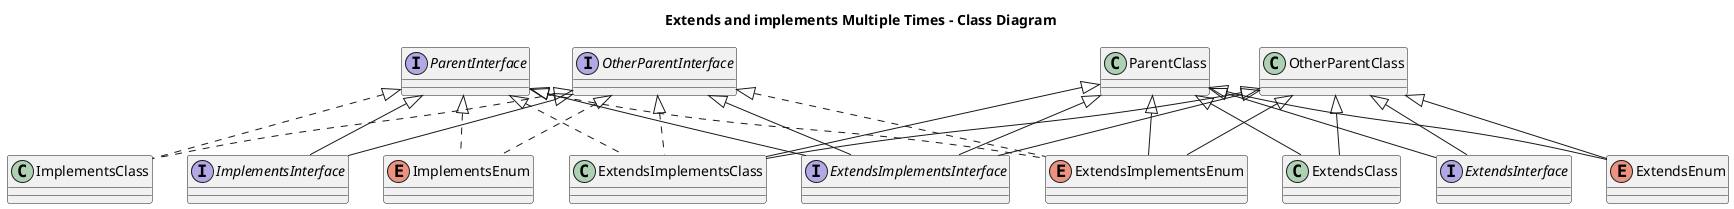 @startuml

title Extends and implements Multiple Times - Class Diagram

class ParentClass
class OtherParentClass
interface ParentInterface
interface OtherParentInterface

class ExtendsClass extends ParentClass, OtherParentClass
class ImplementsClass implements ParentInterface, OtherParentInterface
class ExtendsImplementsClass extends ParentClass, OtherParentClass implements ParentInterface, OtherParentInterface

interface ExtendsInterface extends ParentClass, OtherParentClass
interface ImplementsInterface  implements ParentInterface, OtherParentInterface
interface ExtendsImplementsInterface extends ParentClass, OtherParentClass implements ParentInterface, OtherParentInterface

enum ExtendsEnum extends ParentClass, OtherParentClass
enum ImplementsEnum  implements ParentInterface, OtherParentInterface
enum ExtendsImplementsEnum extends ParentClass, OtherParentClass implements ParentInterface, OtherParentInterface

@enduml
